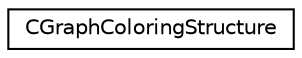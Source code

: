 digraph "Graphical Class Hierarchy"
{
 // LATEX_PDF_SIZE
  edge [fontname="Helvetica",fontsize="10",labelfontname="Helvetica",labelfontsize="10"];
  node [fontname="Helvetica",fontsize="10",shape=record];
  rankdir="LR";
  Node0 [label="CGraphColoringStructure",height=0.2,width=0.4,color="black", fillcolor="white", style="filled",URL="$classCGraphColoringStructure.html",tooltip="Class, which provides distributed graph coloring algorithms."];
}
